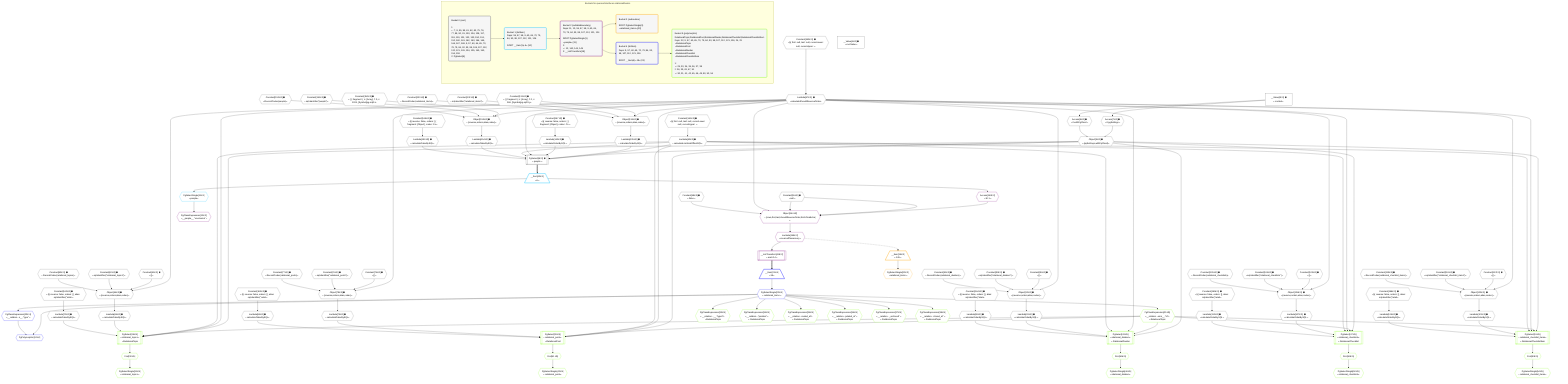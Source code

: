 %%{init: {'themeVariables': { 'fontSize': '12px'}}}%%
graph TD
    classDef path fill:#eee,stroke:#000,color:#000
    classDef plan fill:#fff,stroke-width:1px,color:#000
    classDef itemplan fill:#fff,stroke-width:2px,color:#000
    classDef unbatchedplan fill:#dff,stroke-width:1px,color:#000
    classDef sideeffectplan fill:#fcc,stroke-width:2px,color:#000
    classDef bucket fill:#f6f6f6,color:#000,stroke-width:2px,text-align:left


    %% plan dependencies
    PgSelect6[["PgSelect[6∈0] ➊<br />ᐸpeopleᐳ"]]:::plan
    Object9{{"Object[9∈0] ➊<br />ᐸ{pgSettings,withPgClient}ᐳ"}}:::plan
    Lambda60{{"Lambda[60∈0] ➊<br />ᐸcalculateLimitAndOffsetSQLᐳ"}}:::plan
    Lambda135{{"Lambda[135∈0] ➊<br />ᐸcalculateOrderBySQLᐳ"}}:::plan
    Lambda140{{"Lambda[140∈0] ➊<br />ᐸcalculateOrderBySQLᐳ"}}:::plan
    Lambda57{{"Lambda[57∈0] ➊<br />ᐸcalculateShouldReverseOrderᐳ"}}:::plan
    Lambda154{{"Lambda[154∈0] ➊<br />ᐸcalculateOrderBySQLᐳ"}}:::plan
    Lambda159{{"Lambda[159∈0] ➊<br />ᐸcalculateOrderBySQLᐳ"}}:::plan
    Object9 & Lambda60 & Lambda135 & Lambda140 & Lambda57 & Lambda60 & Lambda154 & Lambda159 --> PgSelect6
    Object64{{"Object[64∈0] ➊<br />ᐸ{reverse,orders,alias,codec}ᐳ"}}:::plan
    Constant61{{"Constant[61∈0] ➊<br />ᐸ[]ᐳ"}}:::plan
    Constant62{{"Constant[62∈0] ➊<br />ᐸsql.identifier(”relational_topics”)ᐳ"}}:::plan
    Constant63{{"Constant[63∈0] ➊<br />ᐸRecordCodec(relational_topics)ᐳ"}}:::plan
    Lambda57 & Constant61 & Constant62 & Constant63 --> Object64
    Object78{{"Object[78∈0] ➊<br />ᐸ{reverse,orders,alias,codec}ᐳ"}}:::plan
    Constant75{{"Constant[75∈0] ➊<br />ᐸ[]ᐳ"}}:::plan
    Constant76{{"Constant[76∈0] ➊<br />ᐸsql.identifier(”relational_posts”)ᐳ"}}:::plan
    Constant77{{"Constant[77∈0] ➊<br />ᐸRecordCodec(relational_posts)ᐳ"}}:::plan
    Lambda57 & Constant75 & Constant76 & Constant77 --> Object78
    Object92{{"Object[92∈0] ➊<br />ᐸ{reverse,orders,alias,codec}ᐳ"}}:::plan
    Constant89{{"Constant[89∈0] ➊<br />ᐸ[]ᐳ"}}:::plan
    Constant90{{"Constant[90∈0] ➊<br />ᐸsql.identifier(”relational_dividers”)ᐳ"}}:::plan
    Constant91{{"Constant[91∈0] ➊<br />ᐸRecordCodec(relational_dividers)ᐳ"}}:::plan
    Lambda57 & Constant89 & Constant90 & Constant91 --> Object92
    Object106{{"Object[106∈0] ➊<br />ᐸ{reverse,orders,alias,codec}ᐳ"}}:::plan
    Constant103{{"Constant[103∈0] ➊<br />ᐸ[]ᐳ"}}:::plan
    Constant104{{"Constant[104∈0] ➊<br />ᐸsql.identifier(”relational_checklists”)ᐳ"}}:::plan
    Constant105{{"Constant[105∈0] ➊<br />ᐸRecordCodec(relational_checklists)ᐳ"}}:::plan
    Lambda57 & Constant103 & Constant104 & Constant105 --> Object106
    Object120{{"Object[120∈0] ➊<br />ᐸ{reverse,orders,alias,codec}ᐳ"}}:::plan
    Constant117{{"Constant[117∈0] ➊<br />ᐸ[]ᐳ"}}:::plan
    Constant118{{"Constant[118∈0] ➊<br />ᐸsql.identifier(”relational_checklist_items”)ᐳ"}}:::plan
    Constant119{{"Constant[119∈0] ➊<br />ᐸRecordCodec(relational_checklist_items)ᐳ"}}:::plan
    Lambda57 & Constant117 & Constant118 & Constant119 --> Object120
    Object134{{"Object[134∈0] ➊<br />ᐸ{reverse,orders,alias,codec}ᐳ"}}:::plan
    Constant131{{"Constant[131∈0] ➊<br />ᐸ[ { fragment: { n: [Array], f: 0, c: 266, [Symbol(pg-sql2-tyᐳ"}}:::plan
    Constant132{{"Constant[132∈0] ➊<br />ᐸsql.identifier(”relational_items”)ᐳ"}}:::plan
    Constant133{{"Constant[133∈0] ➊<br />ᐸRecordCodec(relational_items)ᐳ"}}:::plan
    Lambda57 & Constant131 & Constant132 & Constant133 --> Object134
    Object153{{"Object[153∈0] ➊<br />ᐸ{reverse,orders,alias,codec}ᐳ"}}:::plan
    Constant150{{"Constant[150∈0] ➊<br />ᐸ[ { fragment: { n: [Array], f: 0, c: 1024, [Symbol(pg-sql2-tᐳ"}}:::plan
    Constant151{{"Constant[151∈0] ➊<br />ᐸsql.identifier(”people”)ᐳ"}}:::plan
    Constant152{{"Constant[152∈0] ➊<br />ᐸRecordCodec(people)ᐳ"}}:::plan
    Lambda57 & Constant150 & Constant151 & Constant152 --> Object153
    Access7{{"Access[7∈0] ➊<br />ᐸ2.pgSettingsᐳ"}}:::plan
    Access8{{"Access[8∈0] ➊<br />ᐸ2.withPgClientᐳ"}}:::plan
    Access7 & Access8 --> Object9
    __Value2["__Value[2∈0] ➊<br />ᐸcontextᐳ"]:::plan
    __Value2 --> Access7
    __Value2 --> Access8
    Constant160{{"Constant[160∈0] ➊<br />ᐸ§{ first: null, last: null, cursorLower: null, cursorUpper: ᐳ"}}:::plan
    Constant160 --> Lambda57
    Constant161{{"Constant[161∈0] ➊<br />ᐸ§{ first: null, last: null, cursorLower: null, cursorUpper: ᐳ"}}:::plan
    Constant161 --> Lambda60
    Lambda65{{"Lambda[65∈0] ➊<br />ᐸcalculateOrderBySQLᐳ"}}:::plan
    Object64 --> Lambda65
    Lambda70{{"Lambda[70∈0] ➊<br />ᐸcalculateOrderBySQLᐳ"}}:::plan
    Constant162{{"Constant[162∈0] ➊<br />ᐸ§{ reverse: false, orders: [], alias: sql.identifier(”relatiᐳ"}}:::plan
    Constant162 --> Lambda70
    Lambda79{{"Lambda[79∈0] ➊<br />ᐸcalculateOrderBySQLᐳ"}}:::plan
    Object78 --> Lambda79
    Lambda84{{"Lambda[84∈0] ➊<br />ᐸcalculateOrderBySQLᐳ"}}:::plan
    Constant163{{"Constant[163∈0] ➊<br />ᐸ§{ reverse: false, orders: [], alias: sql.identifier(”relatiᐳ"}}:::plan
    Constant163 --> Lambda84
    Lambda93{{"Lambda[93∈0] ➊<br />ᐸcalculateOrderBySQLᐳ"}}:::plan
    Object92 --> Lambda93
    Lambda98{{"Lambda[98∈0] ➊<br />ᐸcalculateOrderBySQLᐳ"}}:::plan
    Constant164{{"Constant[164∈0] ➊<br />ᐸ§{ reverse: false, orders: [], alias: sql.identifier(”relatiᐳ"}}:::plan
    Constant164 --> Lambda98
    Lambda107{{"Lambda[107∈0] ➊<br />ᐸcalculateOrderBySQLᐳ"}}:::plan
    Object106 --> Lambda107
    Lambda112{{"Lambda[112∈0] ➊<br />ᐸcalculateOrderBySQLᐳ"}}:::plan
    Constant165{{"Constant[165∈0] ➊<br />ᐸ§{ reverse: false, orders: [], alias: sql.identifier(”relatiᐳ"}}:::plan
    Constant165 --> Lambda112
    Lambda121{{"Lambda[121∈0] ➊<br />ᐸcalculateOrderBySQLᐳ"}}:::plan
    Object120 --> Lambda121
    Lambda126{{"Lambda[126∈0] ➊<br />ᐸcalculateOrderBySQLᐳ"}}:::plan
    Constant166{{"Constant[166∈0] ➊<br />ᐸ§{ reverse: false, orders: [], alias: sql.identifier(”relatiᐳ"}}:::plan
    Constant166 --> Lambda126
    Object134 --> Lambda135
    Constant167{{"Constant[167∈0] ➊<br />ᐸ§{ reverse: false, orders: [ { fragment: [Object], codec: Coᐳ"}}:::plan
    Constant167 --> Lambda140
    Object153 --> Lambda154
    Constant168{{"Constant[168∈0] ➊<br />ᐸ§{ reverse: false, orders: [ { fragment: [Object], codec: Coᐳ"}}:::plan
    Constant168 --> Lambda159
    __Value4["__Value[4∈0] ➊<br />ᐸrootValueᐳ"]:::plan
    Constant55{{"Constant[55∈0] ➊<br />ᐸnullᐳ"}}:::plan
    Constant58{{"Constant[58∈0] ➊<br />ᐸfalseᐳ"}}:::plan
    __Item10[/"__Item[10∈1]<br />ᐸ6ᐳ"\]:::itemplan
    PgSelect6 ==> __Item10
    PgSelectSingle11{{"PgSelectSingle[11∈1]<br />ᐸpeopleᐳ"}}:::plan
    __Item10 --> PgSelectSingle11
    Object144{{"Object[144∈2]<br />ᐸ{rows,first,last,shouldReverseOrder,fetchOneExtra}ᐳ"}}:::plan
    Access142{{"Access[142∈2]<br />ᐸ10.1ᐳ"}}:::plan
    Access142 & Constant55 & Constant55 & Lambda57 & Constant58 --> Object144
    PgClassExpression12{{"PgClassExpression[12∈2]<br />ᐸ__people__.”username”ᐳ"}}:::plan
    PgSelectSingle11 --> PgClassExpression12
    __ListTransform18[["__ListTransform[18∈2]<br />ᐸeach:14ᐳ"]]:::plan
    Lambda145{{"Lambda[145∈2]<br />ᐸreverseIfNecessaryᐳ"}}:::plan
    Lambda145 --> __ListTransform18
    __Item10 --> Access142
    Object144 --> Lambda145
    __Item19[/"__Item[19∈3]<br />ᐸ145ᐳ"\]:::itemplan
    Lambda145 -.-> __Item19
    PgSelectSingle20{{"PgSelectSingle[20∈3]<br />ᐸrelational_itemsᐳ"}}:::plan
    __Item19 --> PgSelectSingle20
    PgPolymorphic24{{"PgPolymorphic[24∈4]"}}:::plan
    PgSelectSingle22{{"PgSelectSingle[22∈4]<br />ᐸrelational_itemsᐳ"}}:::plan
    PgClassExpression23{{"PgClassExpression[23∈4]<br />ᐸ__relation...s__.”type”ᐳ"}}:::plan
    PgSelectSingle22 & PgClassExpression23 --> PgPolymorphic24
    __Item21[/"__Item[21∈4]<br />ᐸ18ᐳ"\]:::itemplan
    __ListTransform18 ==> __Item21
    __Item21 --> PgSelectSingle22
    PgSelectSingle22 --> PgClassExpression23
    PgSelect26[["PgSelect[26∈5]<br />ᐸrelational_topicsᐳ<br />ᐳRelationalTopic"]]:::plan
    PgClassExpression25{{"PgClassExpression[25∈5]<br />ᐸ__relation...ems__.”id”ᐳ<br />ᐳRelationalTopic"}}:::plan
    Object9 & PgClassExpression25 & Lambda57 & Lambda60 & Lambda65 & Lambda70 --> PgSelect26
    PgSelect39[["PgSelect[39∈5]<br />ᐸrelational_postsᐳ<br />ᐳRelationalPost"]]:::plan
    Object9 & PgClassExpression25 & Lambda57 & Lambda60 & Lambda79 & Lambda84 --> PgSelect39
    PgSelect43[["PgSelect[43∈5]<br />ᐸrelational_dividersᐳ<br />ᐳRelationalDivider"]]:::plan
    Object9 & PgClassExpression25 & Lambda57 & Lambda60 & Lambda93 & Lambda98 --> PgSelect43
    PgSelect47[["PgSelect[47∈5]<br />ᐸrelational_checklistsᐳ<br />ᐳRelationalChecklist"]]:::plan
    Object9 & PgClassExpression25 & Lambda57 & Lambda60 & Lambda107 & Lambda112 --> PgSelect47
    PgSelect51[["PgSelect[51∈5]<br />ᐸrelational_checklist_itemsᐳ<br />ᐳRelationalChecklistItem"]]:::plan
    Object9 & PgClassExpression25 & Lambda57 & Lambda60 & Lambda121 & Lambda126 --> PgSelect51
    PgSelectSingle22 --> PgClassExpression25
    First30{{"First[30∈5]"}}:::plan
    PgSelect26 --> First30
    PgSelectSingle31{{"PgSelectSingle[31∈5]<br />ᐸrelational_topicsᐳ"}}:::plan
    First30 --> PgSelectSingle31
    PgClassExpression33{{"PgClassExpression[33∈5]<br />ᐸ__relation...__.”type2”ᐳ<br />ᐳRelationalTopic"}}:::plan
    PgSelectSingle22 --> PgClassExpression33
    PgClassExpression34{{"PgClassExpression[34∈5]<br />ᐸ__relation...”position”ᐳ<br />ᐳRelationalTopic"}}:::plan
    PgSelectSingle22 --> PgClassExpression34
    PgClassExpression35{{"PgClassExpression[35∈5]<br />ᐸ__relation...reated_at”ᐳ<br />ᐳRelationalTopic"}}:::plan
    PgSelectSingle22 --> PgClassExpression35
    PgClassExpression36{{"PgClassExpression[36∈5]<br />ᐸ__relation...pdated_at”ᐳ<br />ᐳRelationalTopic"}}:::plan
    PgSelectSingle22 --> PgClassExpression36
    PgClassExpression37{{"PgClassExpression[37∈5]<br />ᐸ__relation..._archived”ᐳ<br />ᐳRelationalTopic"}}:::plan
    PgSelectSingle22 --> PgClassExpression37
    PgClassExpression38{{"PgClassExpression[38∈5]<br />ᐸ__relation...chived_at”ᐳ<br />ᐳRelationalTopic"}}:::plan
    PgSelectSingle22 --> PgClassExpression38
    First41{{"First[41∈5]"}}:::plan
    PgSelect39 --> First41
    PgSelectSingle42{{"PgSelectSingle[42∈5]<br />ᐸrelational_postsᐳ"}}:::plan
    First41 --> PgSelectSingle42
    First45{{"First[45∈5]"}}:::plan
    PgSelect43 --> First45
    PgSelectSingle46{{"PgSelectSingle[46∈5]<br />ᐸrelational_dividersᐳ"}}:::plan
    First45 --> PgSelectSingle46
    First49{{"First[49∈5]"}}:::plan
    PgSelect47 --> First49
    PgSelectSingle50{{"PgSelectSingle[50∈5]<br />ᐸrelational_checklistsᐳ"}}:::plan
    First49 --> PgSelectSingle50
    First53{{"First[53∈5]"}}:::plan
    PgSelect51 --> First53
    PgSelectSingle54{{"PgSelectSingle[54∈5]<br />ᐸrelational_checklist_itemsᐳ"}}:::plan
    First53 --> PgSelectSingle54

    %% define steps

    subgraph "Buckets for queries/interfaces-relational/basics"
    Bucket0("Bucket 0 (root)<br /><br />1: <br />ᐳ: 7, 8, 55, 58, 61, 62, 63, 75, 76, 77, 89, 90, 91, 103, 104, 105, 117, 118, 119, 131, 132, 133, 150, 151, 152, 160, 161, 162, 163, 164, 165, 166, 167, 168, 9, 57, 60, 64, 65, 70, 78, 79, 84, 92, 93, 98, 106, 107, 112, 120, 121, 126, 134, 135, 140, 153, 154, 159<br />2: PgSelect[6]"):::bucket
    classDef bucket0 stroke:#696969
    class Bucket0,__Value2,__Value4,PgSelect6,Access7,Access8,Object9,Constant55,Lambda57,Constant58,Lambda60,Constant61,Constant62,Constant63,Object64,Lambda65,Lambda70,Constant75,Constant76,Constant77,Object78,Lambda79,Lambda84,Constant89,Constant90,Constant91,Object92,Lambda93,Lambda98,Constant103,Constant104,Constant105,Object106,Lambda107,Lambda112,Constant117,Constant118,Constant119,Object120,Lambda121,Lambda126,Constant131,Constant132,Constant133,Object134,Lambda135,Lambda140,Constant150,Constant151,Constant152,Object153,Lambda154,Lambda159,Constant160,Constant161,Constant162,Constant163,Constant164,Constant165,Constant166,Constant167,Constant168 bucket0
    Bucket1("Bucket 1 (listItem)<br />Deps: 55, 57, 58, 9, 60, 65, 70, 79, 84, 93, 98, 107, 112, 121, 126<br /><br />ROOT __Item{1}ᐸ6ᐳ[10]"):::bucket
    classDef bucket1 stroke:#00bfff
    class Bucket1,__Item10,PgSelectSingle11 bucket1
    Bucket2("Bucket 2 (nullableBoundary)<br />Deps: 11, 10, 55, 57, 58, 9, 60, 65, 70, 79, 84, 93, 98, 107, 112, 121, 126<br /><br />ROOT PgSelectSingle{1}ᐸpeopleᐳ[11]<br />1: <br />ᐳ: 12, 142, 144, 145<br />2: __ListTransform[18]"):::bucket
    classDef bucket2 stroke:#7f007f
    class Bucket2,PgClassExpression12,__ListTransform18,Access142,Object144,Lambda145 bucket2
    Bucket3("Bucket 3 (subroutine)<br /><br />ROOT PgSelectSingle{3}ᐸrelational_itemsᐳ[20]"):::bucket
    classDef bucket3 stroke:#ffa500
    class Bucket3,__Item19,PgSelectSingle20 bucket3
    Bucket4("Bucket 4 (listItem)<br />Deps: 9, 57, 60, 65, 70, 79, 84, 93, 98, 107, 112, 121, 126<br /><br />ROOT __Item{4}ᐸ18ᐳ[21]"):::bucket
    classDef bucket4 stroke:#0000ff
    class Bucket4,__Item21,PgSelectSingle22,PgClassExpression23,PgPolymorphic24 bucket4
    Bucket5("Bucket 5 (polymorphic)<br />RelationalTopic,RelationalPost,RelationalDivider,RelationalChecklist,RelationalChecklistItem<br />Deps: 22, 9, 57, 60, 65, 70, 79, 84, 93, 98, 107, 112, 121, 126, 24, 23<br />ᐳRelationalTopic<br />ᐳRelationalPost<br />ᐳRelationalDivider<br />ᐳRelationalChecklist<br />ᐳRelationalChecklistItem<br /><br />1: <br />ᐳ: 25, 33, 34, 35, 36, 37, 38<br />2: 26, 39, 43, 47, 51<br />ᐳ: 30, 31, 41, 42, 45, 46, 49, 50, 53, 54"):::bucket
    classDef bucket5 stroke:#7fff00
    class Bucket5,PgClassExpression25,PgSelect26,First30,PgSelectSingle31,PgClassExpression33,PgClassExpression34,PgClassExpression35,PgClassExpression36,PgClassExpression37,PgClassExpression38,PgSelect39,First41,PgSelectSingle42,PgSelect43,First45,PgSelectSingle46,PgSelect47,First49,PgSelectSingle50,PgSelect51,First53,PgSelectSingle54 bucket5
    Bucket0 --> Bucket1
    Bucket1 --> Bucket2
    Bucket2 --> Bucket3 & Bucket4
    Bucket4 --> Bucket5
    end